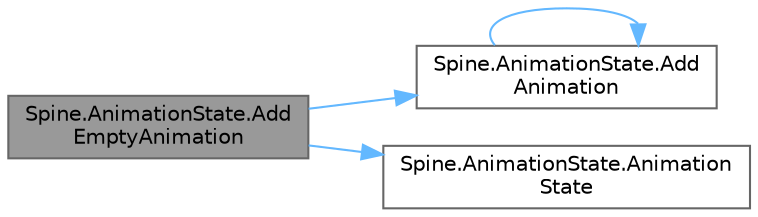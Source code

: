 digraph "Spine.AnimationState.AddEmptyAnimation"
{
 // LATEX_PDF_SIZE
  bgcolor="transparent";
  edge [fontname=Helvetica,fontsize=10,labelfontname=Helvetica,labelfontsize=10];
  node [fontname=Helvetica,fontsize=10,shape=box,height=0.2,width=0.4];
  rankdir="LR";
  Node1 [id="Node000001",label="Spine.AnimationState.Add\lEmptyAnimation",height=0.2,width=0.4,color="gray40", fillcolor="grey60", style="filled", fontcolor="black",tooltip="Adds an empty animation to be played after the current or last queued animation for a track,..."];
  Node1 -> Node2 [id="edge1_Node000001_Node000002",color="steelblue1",style="solid",tooltip=" "];
  Node2 [id="Node000002",label="Spine.AnimationState.Add\lAnimation",height=0.2,width=0.4,color="grey40", fillcolor="white", style="filled",URL="$class_spine_1_1_animation_state.html#af80d241b2944a968e48e620e71c5792e",tooltip="Queues an animation by name."];
  Node2 -> Node2 [id="edge2_Node000002_Node000002",color="steelblue1",style="solid",tooltip=" "];
  Node1 -> Node3 [id="edge3_Node000001_Node000003",color="steelblue1",style="solid",tooltip=" "];
  Node3 [id="Node000003",label="Spine.AnimationState.Animation\lState",height=0.2,width=0.4,color="grey40", fillcolor="white", style="filled",URL="$class_spine_1_1_animation_state.html#adffa57482f14bed4c2de3859c178eb79",tooltip=" "];
}
